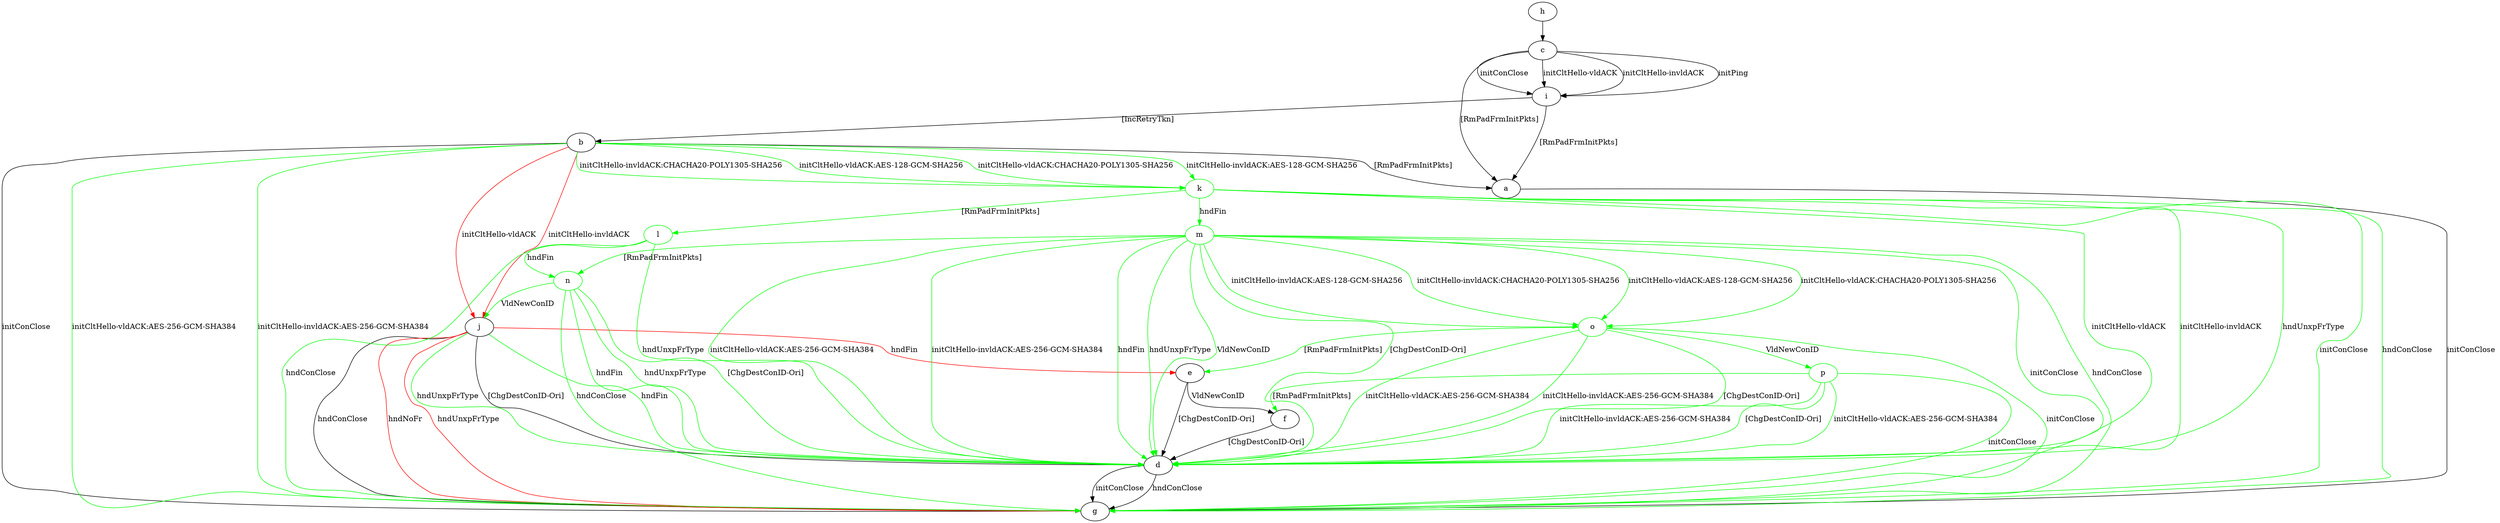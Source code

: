 digraph "" {
	a -> g	[key=0,
		label="initConClose "];
	b -> a	[key=0,
		label="[RmPadFrmInitPkts] "];
	b -> g	[key=0,
		label="initConClose "];
	b -> g	[key=1,
		color=green,
		label="initCltHello-vldACK:AES-256-GCM-SHA384 "];
	b -> g	[key=2,
		color=green,
		label="initCltHello-invldACK:AES-256-GCM-SHA384 "];
	b -> j	[key=0,
		color=red,
		label="initCltHello-vldACK "];
	b -> j	[key=1,
		color=red,
		label="initCltHello-invldACK "];
	k	[color=green];
	b -> k	[key=0,
		color=green,
		label="initCltHello-vldACK:AES-128-GCM-SHA256 "];
	b -> k	[key=1,
		color=green,
		label="initCltHello-vldACK:CHACHA20-POLY1305-SHA256 "];
	b -> k	[key=2,
		color=green,
		label="initCltHello-invldACK:AES-128-GCM-SHA256 "];
	b -> k	[key=3,
		color=green,
		label="initCltHello-invldACK:CHACHA20-POLY1305-SHA256 "];
	c -> a	[key=0,
		label="[RmPadFrmInitPkts] "];
	c -> i	[key=0,
		label="initPing "];
	c -> i	[key=1,
		label="initConClose "];
	c -> i	[key=2,
		label="initCltHello-vldACK "];
	c -> i	[key=3,
		label="initCltHello-invldACK "];
	d -> g	[key=0,
		label="initConClose "];
	d -> g	[key=1,
		label="hndConClose "];
	e -> d	[key=0,
		label="[ChgDestConID-Ori] "];
	e -> f	[key=0,
		label="VldNewConID "];
	f -> d	[key=0,
		label="[ChgDestConID-Ori] "];
	h -> c	[key=0];
	i -> a	[key=0,
		label="[RmPadFrmInitPkts] "];
	i -> b	[key=0,
		label="[IncRetryTkn] "];
	j -> d	[key=0,
		label="[ChgDestConID-Ori] "];
	j -> d	[key=1,
		color=green,
		label="hndFin "];
	j -> d	[key=2,
		color=green,
		label="hndUnxpFrType "];
	j -> e	[key=0,
		color=red,
		label="hndFin "];
	j -> g	[key=0,
		label="hndConClose "];
	j -> g	[key=1,
		color=red,
		label="hndNoFr "];
	j -> g	[key=2,
		color=red,
		label="hndUnxpFrType "];
	k -> d	[key=0,
		color=green,
		label="initCltHello-vldACK "];
	k -> d	[key=1,
		color=green,
		label="initCltHello-invldACK "];
	k -> d	[key=2,
		color=green,
		label="hndUnxpFrType "];
	k -> g	[key=0,
		color=green,
		label="initConClose "];
	k -> g	[key=1,
		color=green,
		label="hndConClose "];
	l	[color=green];
	k -> l	[key=0,
		color=green,
		label="[RmPadFrmInitPkts] "];
	m	[color=green];
	k -> m	[key=0,
		color=green,
		label="hndFin "];
	l -> d	[key=0,
		color=green,
		label="hndUnxpFrType "];
	l -> g	[key=0,
		color=green,
		label="hndConClose "];
	n	[color=green];
	l -> n	[key=0,
		color=green,
		label="hndFin "];
	m -> d	[key=0,
		color=green,
		label="initCltHello-vldACK:AES-256-GCM-SHA384 "];
	m -> d	[key=1,
		color=green,
		label="initCltHello-invldACK:AES-256-GCM-SHA384 "];
	m -> d	[key=2,
		color=green,
		label="hndFin "];
	m -> d	[key=3,
		color=green,
		label="hndUnxpFrType "];
	m -> d	[key=4,
		color=green,
		label="VldNewConID "];
	m -> d	[key=5,
		color=green,
		label="[ChgDestConID-Ori] "];
	m -> g	[key=0,
		color=green,
		label="initConClose "];
	m -> g	[key=1,
		color=green,
		label="hndConClose "];
	m -> n	[key=0,
		color=green,
		label="[RmPadFrmInitPkts] "];
	o	[color=green];
	m -> o	[key=0,
		color=green,
		label="initCltHello-vldACK:AES-128-GCM-SHA256 "];
	m -> o	[key=1,
		color=green,
		label="initCltHello-vldACK:CHACHA20-POLY1305-SHA256 "];
	m -> o	[key=2,
		color=green,
		label="initCltHello-invldACK:AES-128-GCM-SHA256 "];
	m -> o	[key=3,
		color=green,
		label="initCltHello-invldACK:CHACHA20-POLY1305-SHA256 "];
	n -> d	[key=0,
		color=green,
		label="hndFin "];
	n -> d	[key=1,
		color=green,
		label="hndUnxpFrType "];
	n -> d	[key=2,
		color=green,
		label="[ChgDestConID-Ori] "];
	n -> g	[key=0,
		color=green,
		label="hndConClose "];
	n -> j	[key=0,
		color=green,
		label="VldNewConID "];
	o -> d	[key=0,
		color=green,
		label="initCltHello-vldACK:AES-256-GCM-SHA384 "];
	o -> d	[key=1,
		color=green,
		label="initCltHello-invldACK:AES-256-GCM-SHA384 "];
	o -> d	[key=2,
		color=green,
		label="[ChgDestConID-Ori] "];
	o -> e	[key=0,
		color=green,
		label="[RmPadFrmInitPkts] "];
	o -> g	[key=0,
		color=green,
		label="initConClose "];
	p	[color=green];
	o -> p	[key=0,
		color=green,
		label="VldNewConID "];
	p -> d	[key=0,
		color=green,
		label="initCltHello-vldACK:AES-256-GCM-SHA384 "];
	p -> d	[key=1,
		color=green,
		label="initCltHello-invldACK:AES-256-GCM-SHA384 "];
	p -> d	[key=2,
		color=green,
		label="[ChgDestConID-Ori] "];
	p -> f	[key=0,
		color=green,
		label="[RmPadFrmInitPkts] "];
	p -> g	[key=0,
		color=green,
		label="initConClose "];
}
